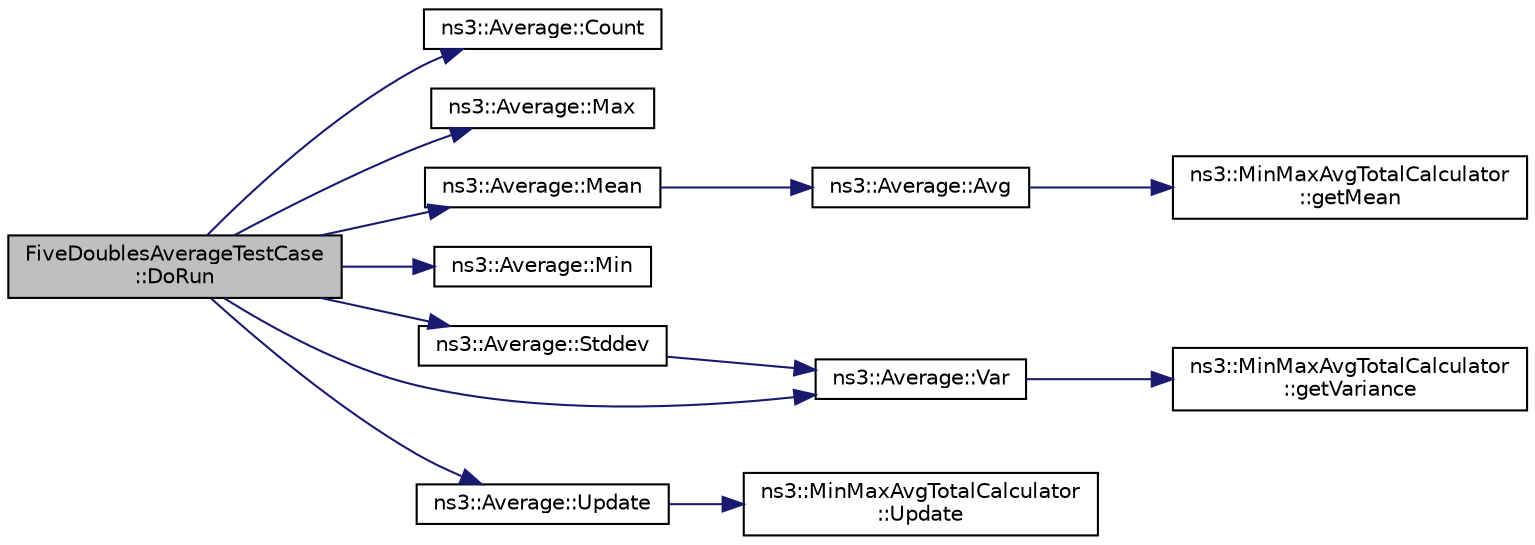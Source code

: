 digraph "FiveDoublesAverageTestCase::DoRun"
{
 // LATEX_PDF_SIZE
  edge [fontname="Helvetica",fontsize="10",labelfontname="Helvetica",labelfontsize="10"];
  node [fontname="Helvetica",fontsize="10",shape=record];
  rankdir="LR";
  Node1 [label="FiveDoublesAverageTestCase\l::DoRun",height=0.2,width=0.4,color="black", fillcolor="grey75", style="filled", fontcolor="black",tooltip="Implementation to actually run this TestCase."];
  Node1 -> Node2 [color="midnightblue",fontsize="10",style="solid",fontname="Helvetica"];
  Node2 [label="ns3::Average::Count",height=0.2,width=0.4,color="black", fillcolor="white", style="filled",URL="$classns3_1_1_average.html#ad8dfa1d7755b516d5ccb21cd18d430f6",tooltip="Sample size."];
  Node1 -> Node3 [color="midnightblue",fontsize="10",style="solid",fontname="Helvetica"];
  Node3 [label="ns3::Average::Max",height=0.2,width=0.4,color="black", fillcolor="white", style="filled",URL="$classns3_1_1_average.html#a4573b6013f3aa957108e264a9b0cb09c",tooltip="Maximum."];
  Node1 -> Node4 [color="midnightblue",fontsize="10",style="solid",fontname="Helvetica"];
  Node4 [label="ns3::Average::Mean",height=0.2,width=0.4,color="black", fillcolor="white", style="filled",URL="$classns3_1_1_average.html#afe9be343267676214422396b01a70355",tooltip="Estimate of mean, alias to Avg."];
  Node4 -> Node5 [color="midnightblue",fontsize="10",style="solid",fontname="Helvetica"];
  Node5 [label="ns3::Average::Avg",height=0.2,width=0.4,color="black", fillcolor="white", style="filled",URL="$classns3_1_1_average.html#a14b0afb113654e38c69c73c584692a4f",tooltip="Sample average."];
  Node5 -> Node6 [color="midnightblue",fontsize="10",style="solid",fontname="Helvetica"];
  Node6 [label="ns3::MinMaxAvgTotalCalculator\l::getMean",height=0.2,width=0.4,color="black", fillcolor="white", style="filled",URL="$classns3_1_1_min_max_avg_total_calculator.html#a8bafc9b67d19e9ed94d5fd68e0772d46",tooltip="Returns the mean value."];
  Node1 -> Node7 [color="midnightblue",fontsize="10",style="solid",fontname="Helvetica"];
  Node7 [label="ns3::Average::Min",height=0.2,width=0.4,color="black", fillcolor="white", style="filled",URL="$classns3_1_1_average.html#a2ffa0b9a7543c0ee7cccaf1199b7e972",tooltip="Minimum."];
  Node1 -> Node8 [color="midnightblue",fontsize="10",style="solid",fontname="Helvetica"];
  Node8 [label="ns3::Average::Stddev",height=0.2,width=0.4,color="black", fillcolor="white", style="filled",URL="$classns3_1_1_average.html#ae71ce3aadee26578ffff2e47bf6c5a61",tooltip="Standard deviation."];
  Node8 -> Node9 [color="midnightblue",fontsize="10",style="solid",fontname="Helvetica"];
  Node9 [label="ns3::Average::Var",height=0.2,width=0.4,color="black", fillcolor="white", style="filled",URL="$classns3_1_1_average.html#a31b0beabcd03d2347a8b8cb27504553b",tooltip="Unbiased estimate of variance."];
  Node9 -> Node10 [color="midnightblue",fontsize="10",style="solid",fontname="Helvetica"];
  Node10 [label="ns3::MinMaxAvgTotalCalculator\l::getVariance",height=0.2,width=0.4,color="black", fillcolor="white", style="filled",URL="$classns3_1_1_min_max_avg_total_calculator.html#aa25ec6231bbf9f144f3a44fd4b260c4e",tooltip="Returns the current variance."];
  Node1 -> Node11 [color="midnightblue",fontsize="10",style="solid",fontname="Helvetica"];
  Node11 [label="ns3::Average::Update",height=0.2,width=0.4,color="black", fillcolor="white", style="filled",URL="$classns3_1_1_average.html#a223cb5172985f2cf4944488f4ac1186b",tooltip="Add new sample."];
  Node11 -> Node12 [color="midnightblue",fontsize="10",style="solid",fontname="Helvetica"];
  Node12 [label="ns3::MinMaxAvgTotalCalculator\l::Update",height=0.2,width=0.4,color="black", fillcolor="white", style="filled",URL="$classns3_1_1_min_max_avg_total_calculator.html#acad1745a8441535648ae95c7037a96e1",tooltip="Updates all variables of MinMaxAvgTotalCalculator."];
  Node1 -> Node9 [color="midnightblue",fontsize="10",style="solid",fontname="Helvetica"];
}
